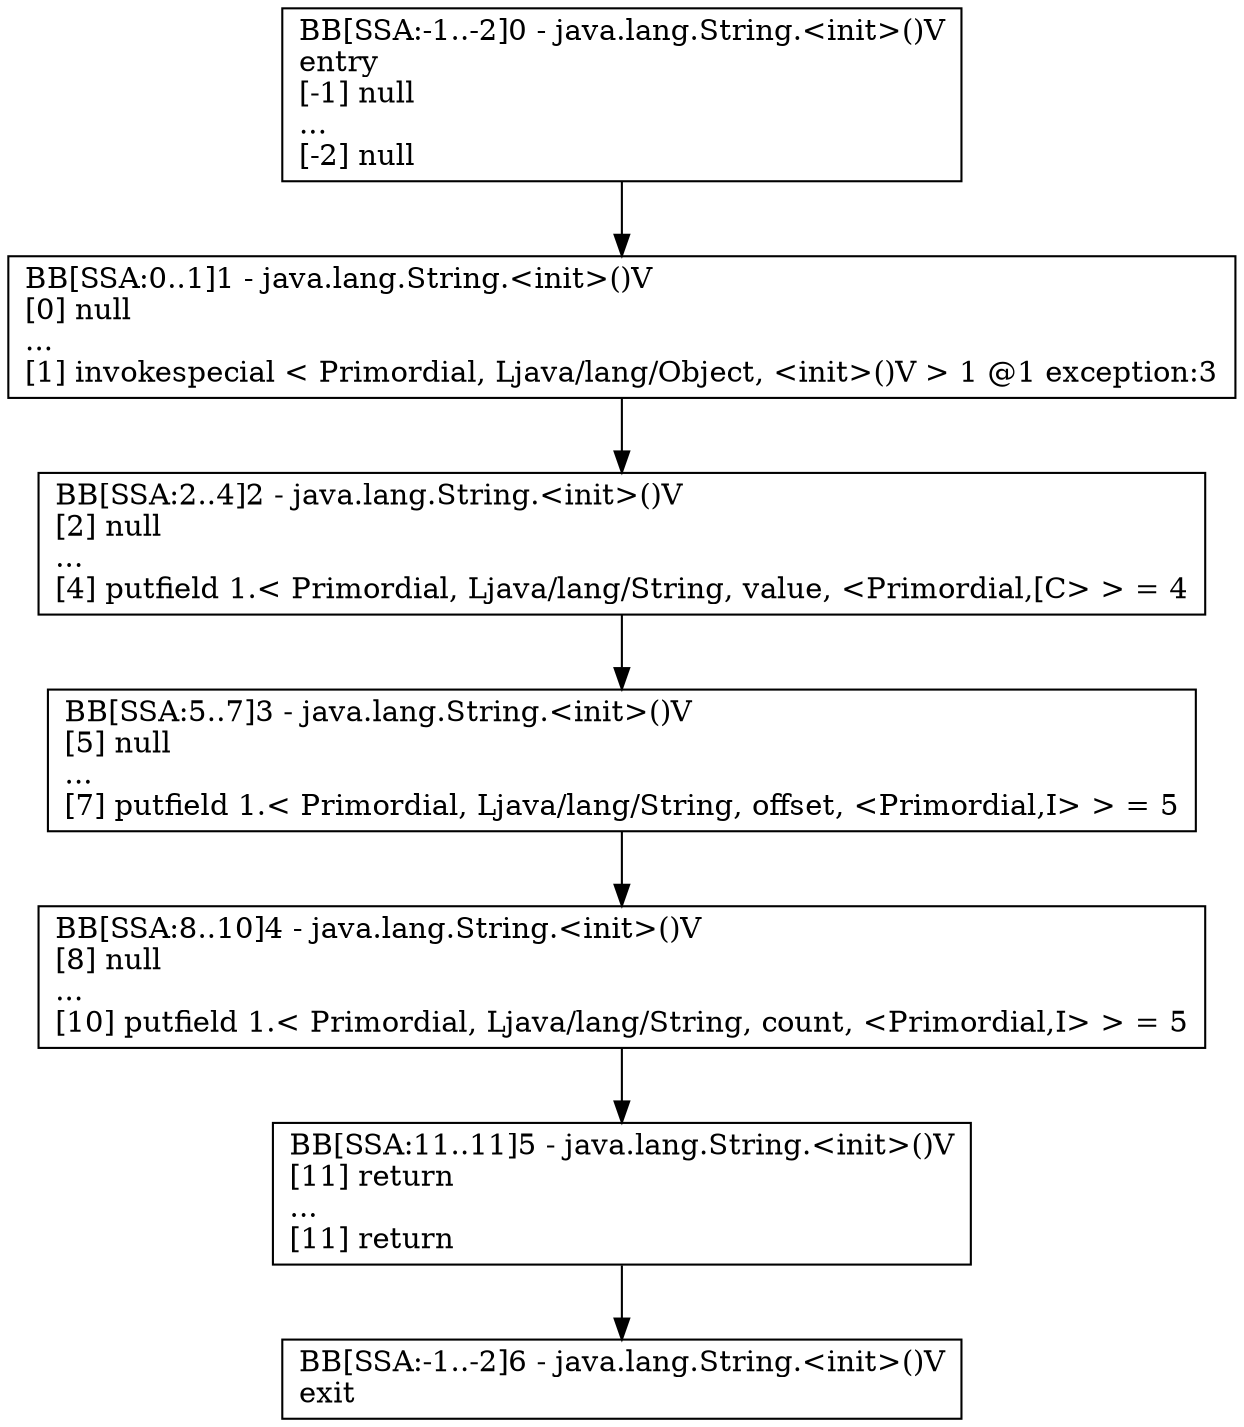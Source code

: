 digraph{
5 [label="BB[SSA:8..10]4 - java.lang.String.<init>()V\l[8] null\l...\l[10] putfield 1.< Primordial, Ljava/lang/String, count, <Primordial,I> > = 5\l", shape=box, color=black]
3 [label="BB[SSA:2..4]2 - java.lang.String.<init>()V\l[2] null\l...\l[4] putfield 1.< Primordial, Ljava/lang/String, value, <Primordial,[C> > = 4\l", shape=box, color=black]
4 [label="BB[SSA:5..7]3 - java.lang.String.<init>()V\l[5] null\l...\l[7] putfield 1.< Primordial, Ljava/lang/String, offset, <Primordial,I> > = 5\l", shape=box, color=black]
6 [label="BB[SSA:11..11]5 - java.lang.String.<init>()V\l[11] return\l...\l[11] return\l", shape=box, color=black]
2 [label="BB[SSA:0..1]1 - java.lang.String.<init>()V\l[0] null\l...\l[1] invokespecial < Primordial, Ljava/lang/Object, <init>()V > 1 @1 exception:3\l", shape=box, color=black]
1 [label="BB[SSA:-1..-2]0 - java.lang.String.<init>()V\lentry\l[-1] null\l...\l[-2] null\l", shape=box, color=black]
7 [label="BB[SSA:-1..-2]6 - java.lang.String.<init>()V\lexit\l", shape=box, color=black]
1 -> 2
2 -> 3
3 -> 4
4 -> 5
5 -> 6
6 -> 7
}